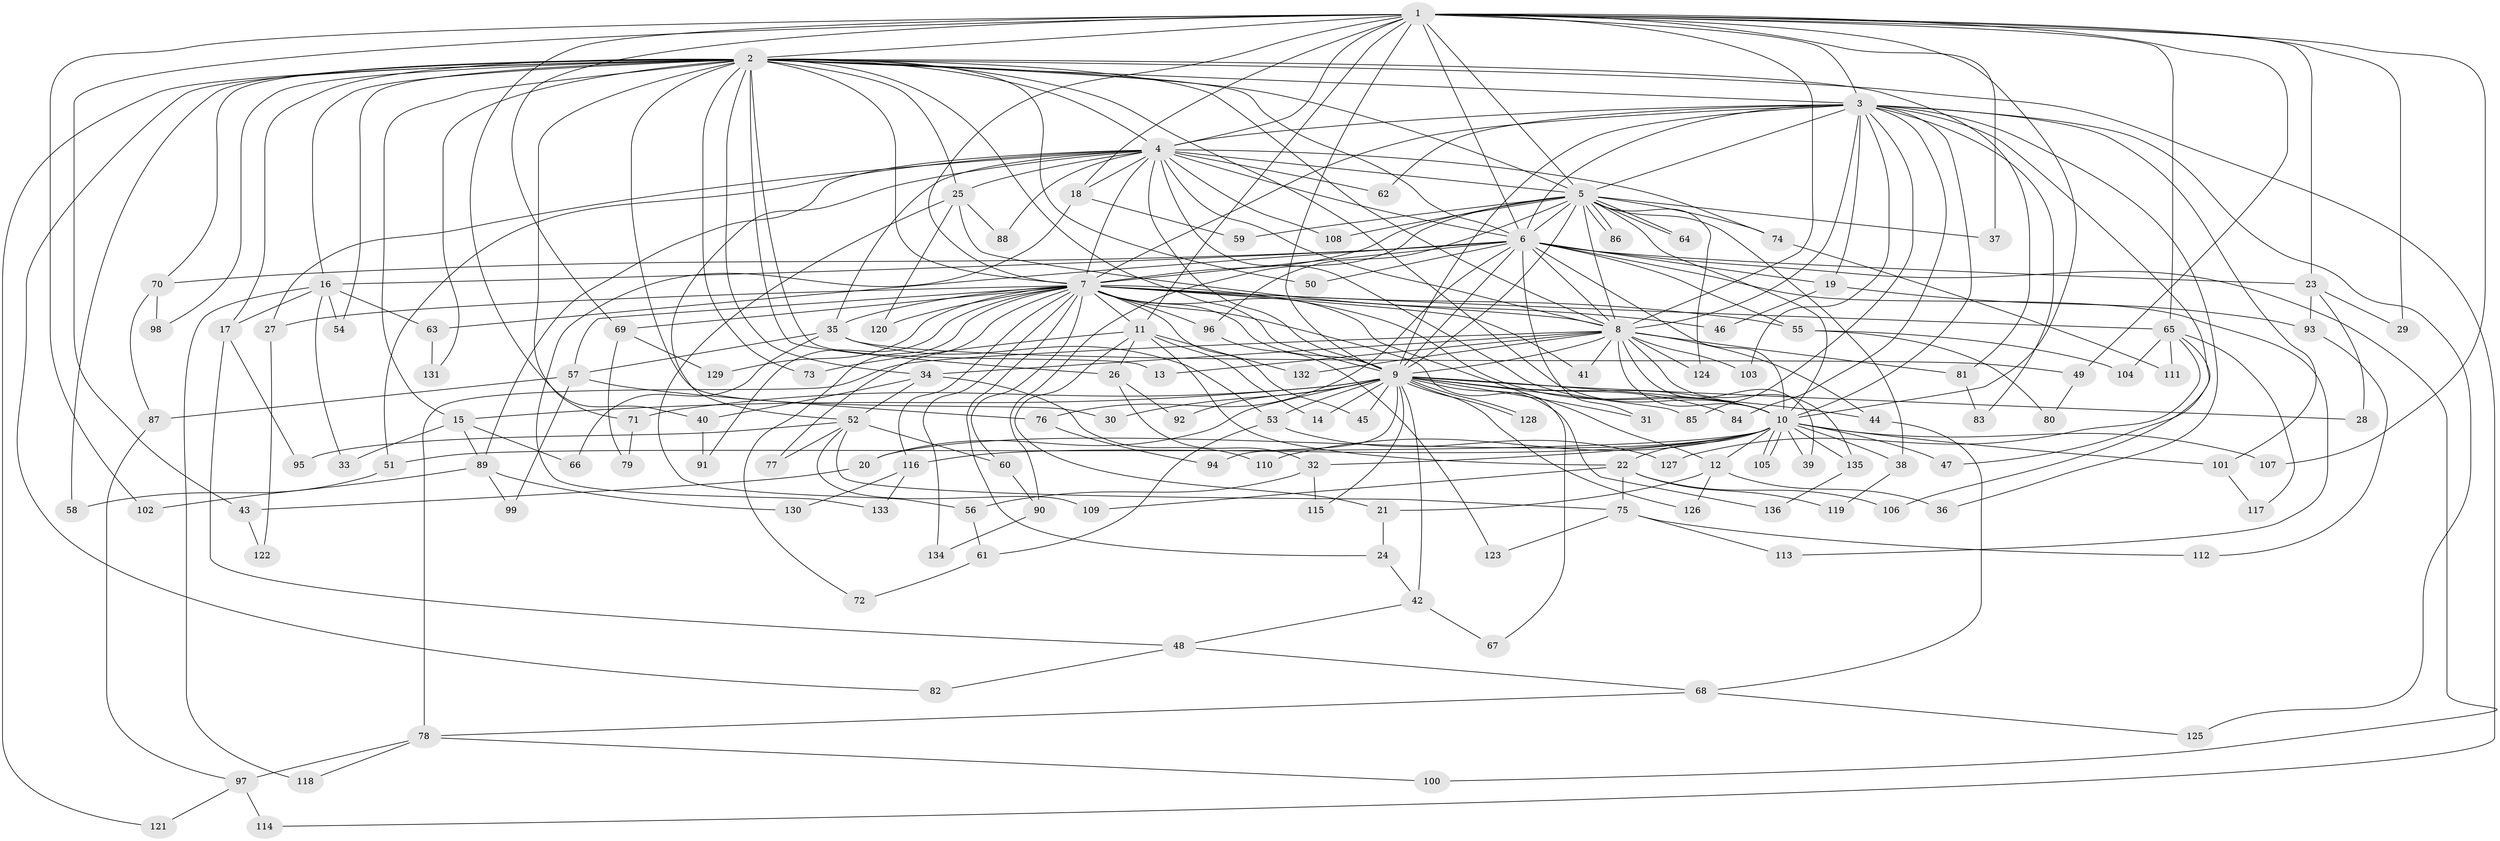// Generated by graph-tools (version 1.1) at 2025/11/02/27/25 16:11:04]
// undirected, 136 vertices, 297 edges
graph export_dot {
graph [start="1"]
  node [color=gray90,style=filled];
  1;
  2;
  3;
  4;
  5;
  6;
  7;
  8;
  9;
  10;
  11;
  12;
  13;
  14;
  15;
  16;
  17;
  18;
  19;
  20;
  21;
  22;
  23;
  24;
  25;
  26;
  27;
  28;
  29;
  30;
  31;
  32;
  33;
  34;
  35;
  36;
  37;
  38;
  39;
  40;
  41;
  42;
  43;
  44;
  45;
  46;
  47;
  48;
  49;
  50;
  51;
  52;
  53;
  54;
  55;
  56;
  57;
  58;
  59;
  60;
  61;
  62;
  63;
  64;
  65;
  66;
  67;
  68;
  69;
  70;
  71;
  72;
  73;
  74;
  75;
  76;
  77;
  78;
  79;
  80;
  81;
  82;
  83;
  84;
  85;
  86;
  87;
  88;
  89;
  90;
  91;
  92;
  93;
  94;
  95;
  96;
  97;
  98;
  99;
  100;
  101;
  102;
  103;
  104;
  105;
  106;
  107;
  108;
  109;
  110;
  111;
  112;
  113;
  114;
  115;
  116;
  117;
  118;
  119;
  120;
  121;
  122;
  123;
  124;
  125;
  126;
  127;
  128;
  129;
  130;
  131;
  132;
  133;
  134;
  135;
  136;
  1 -- 2;
  1 -- 3;
  1 -- 4;
  1 -- 5;
  1 -- 6;
  1 -- 7;
  1 -- 8;
  1 -- 9;
  1 -- 10;
  1 -- 11;
  1 -- 18;
  1 -- 23;
  1 -- 29;
  1 -- 37;
  1 -- 40;
  1 -- 43;
  1 -- 49;
  1 -- 65;
  1 -- 69;
  1 -- 102;
  1 -- 107;
  2 -- 3;
  2 -- 4;
  2 -- 5;
  2 -- 6;
  2 -- 7;
  2 -- 8;
  2 -- 9;
  2 -- 10;
  2 -- 13;
  2 -- 15;
  2 -- 16;
  2 -- 17;
  2 -- 25;
  2 -- 26;
  2 -- 30;
  2 -- 34;
  2 -- 50;
  2 -- 54;
  2 -- 58;
  2 -- 70;
  2 -- 71;
  2 -- 73;
  2 -- 81;
  2 -- 82;
  2 -- 98;
  2 -- 114;
  2 -- 121;
  2 -- 131;
  3 -- 4;
  3 -- 5;
  3 -- 6;
  3 -- 7;
  3 -- 8;
  3 -- 9;
  3 -- 10;
  3 -- 19;
  3 -- 36;
  3 -- 47;
  3 -- 62;
  3 -- 83;
  3 -- 84;
  3 -- 85;
  3 -- 101;
  3 -- 103;
  3 -- 125;
  4 -- 5;
  4 -- 6;
  4 -- 7;
  4 -- 8;
  4 -- 9;
  4 -- 10;
  4 -- 18;
  4 -- 25;
  4 -- 27;
  4 -- 35;
  4 -- 51;
  4 -- 52;
  4 -- 62;
  4 -- 74;
  4 -- 88;
  4 -- 89;
  4 -- 108;
  5 -- 6;
  5 -- 7;
  5 -- 8;
  5 -- 9;
  5 -- 10;
  5 -- 37;
  5 -- 38;
  5 -- 59;
  5 -- 64;
  5 -- 64;
  5 -- 74;
  5 -- 86;
  5 -- 86;
  5 -- 90;
  5 -- 96;
  5 -- 108;
  5 -- 124;
  6 -- 7;
  6 -- 8;
  6 -- 9;
  6 -- 10;
  6 -- 16;
  6 -- 19;
  6 -- 23;
  6 -- 31;
  6 -- 50;
  6 -- 55;
  6 -- 63;
  6 -- 70;
  6 -- 76;
  6 -- 100;
  6 -- 113;
  7 -- 8;
  7 -- 9;
  7 -- 10;
  7 -- 11;
  7 -- 12;
  7 -- 24;
  7 -- 27;
  7 -- 35;
  7 -- 41;
  7 -- 45;
  7 -- 55;
  7 -- 57;
  7 -- 60;
  7 -- 65;
  7 -- 67;
  7 -- 69;
  7 -- 72;
  7 -- 77;
  7 -- 91;
  7 -- 96;
  7 -- 116;
  7 -- 120;
  7 -- 129;
  7 -- 134;
  8 -- 9;
  8 -- 10;
  8 -- 13;
  8 -- 34;
  8 -- 39;
  8 -- 41;
  8 -- 44;
  8 -- 78;
  8 -- 81;
  8 -- 103;
  8 -- 124;
  8 -- 132;
  8 -- 135;
  9 -- 10;
  9 -- 14;
  9 -- 15;
  9 -- 20;
  9 -- 28;
  9 -- 30;
  9 -- 31;
  9 -- 42;
  9 -- 44;
  9 -- 45;
  9 -- 53;
  9 -- 71;
  9 -- 84;
  9 -- 85;
  9 -- 92;
  9 -- 94;
  9 -- 115;
  9 -- 126;
  9 -- 128;
  9 -- 128;
  9 -- 136;
  10 -- 12;
  10 -- 20;
  10 -- 22;
  10 -- 32;
  10 -- 38;
  10 -- 39;
  10 -- 47;
  10 -- 51;
  10 -- 101;
  10 -- 105;
  10 -- 105;
  10 -- 107;
  10 -- 110;
  10 -- 116;
  10 -- 135;
  11 -- 14;
  11 -- 21;
  11 -- 22;
  11 -- 26;
  11 -- 73;
  11 -- 132;
  12 -- 21;
  12 -- 36;
  12 -- 126;
  15 -- 33;
  15 -- 66;
  15 -- 89;
  16 -- 17;
  16 -- 33;
  16 -- 54;
  16 -- 63;
  16 -- 118;
  17 -- 48;
  17 -- 95;
  18 -- 59;
  18 -- 133;
  19 -- 46;
  19 -- 93;
  20 -- 43;
  21 -- 24;
  22 -- 75;
  22 -- 106;
  22 -- 109;
  22 -- 119;
  23 -- 28;
  23 -- 29;
  23 -- 93;
  24 -- 42;
  25 -- 46;
  25 -- 56;
  25 -- 88;
  25 -- 120;
  26 -- 32;
  26 -- 92;
  27 -- 122;
  32 -- 56;
  32 -- 115;
  34 -- 40;
  34 -- 52;
  34 -- 110;
  35 -- 49;
  35 -- 53;
  35 -- 57;
  35 -- 66;
  38 -- 119;
  40 -- 91;
  42 -- 48;
  42 -- 67;
  43 -- 122;
  44 -- 68;
  48 -- 68;
  48 -- 82;
  49 -- 80;
  51 -- 58;
  52 -- 60;
  52 -- 75;
  52 -- 77;
  52 -- 95;
  52 -- 109;
  53 -- 61;
  53 -- 127;
  55 -- 80;
  55 -- 104;
  56 -- 61;
  57 -- 76;
  57 -- 87;
  57 -- 99;
  60 -- 90;
  61 -- 72;
  63 -- 131;
  65 -- 104;
  65 -- 106;
  65 -- 111;
  65 -- 117;
  65 -- 127;
  68 -- 78;
  68 -- 125;
  69 -- 79;
  69 -- 129;
  70 -- 87;
  70 -- 98;
  71 -- 79;
  74 -- 111;
  75 -- 112;
  75 -- 113;
  75 -- 123;
  76 -- 94;
  78 -- 97;
  78 -- 100;
  78 -- 118;
  81 -- 83;
  87 -- 97;
  89 -- 99;
  89 -- 102;
  89 -- 130;
  90 -- 134;
  93 -- 112;
  96 -- 123;
  97 -- 114;
  97 -- 121;
  101 -- 117;
  116 -- 130;
  116 -- 133;
  135 -- 136;
}
